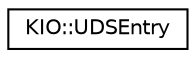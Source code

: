 digraph "Graphical Class Hierarchy"
{
  edge [fontname="Helvetica",fontsize="10",labelfontname="Helvetica",labelfontsize="10"];
  node [fontname="Helvetica",fontsize="10",shape=record];
  rankdir="LR";
  Node0 [label="KIO::UDSEntry",height=0.2,width=0.4,color="black", fillcolor="white", style="filled",URL="$classKIO_1_1UDSEntry.html",tooltip="Universal Directory Service. "];
}
